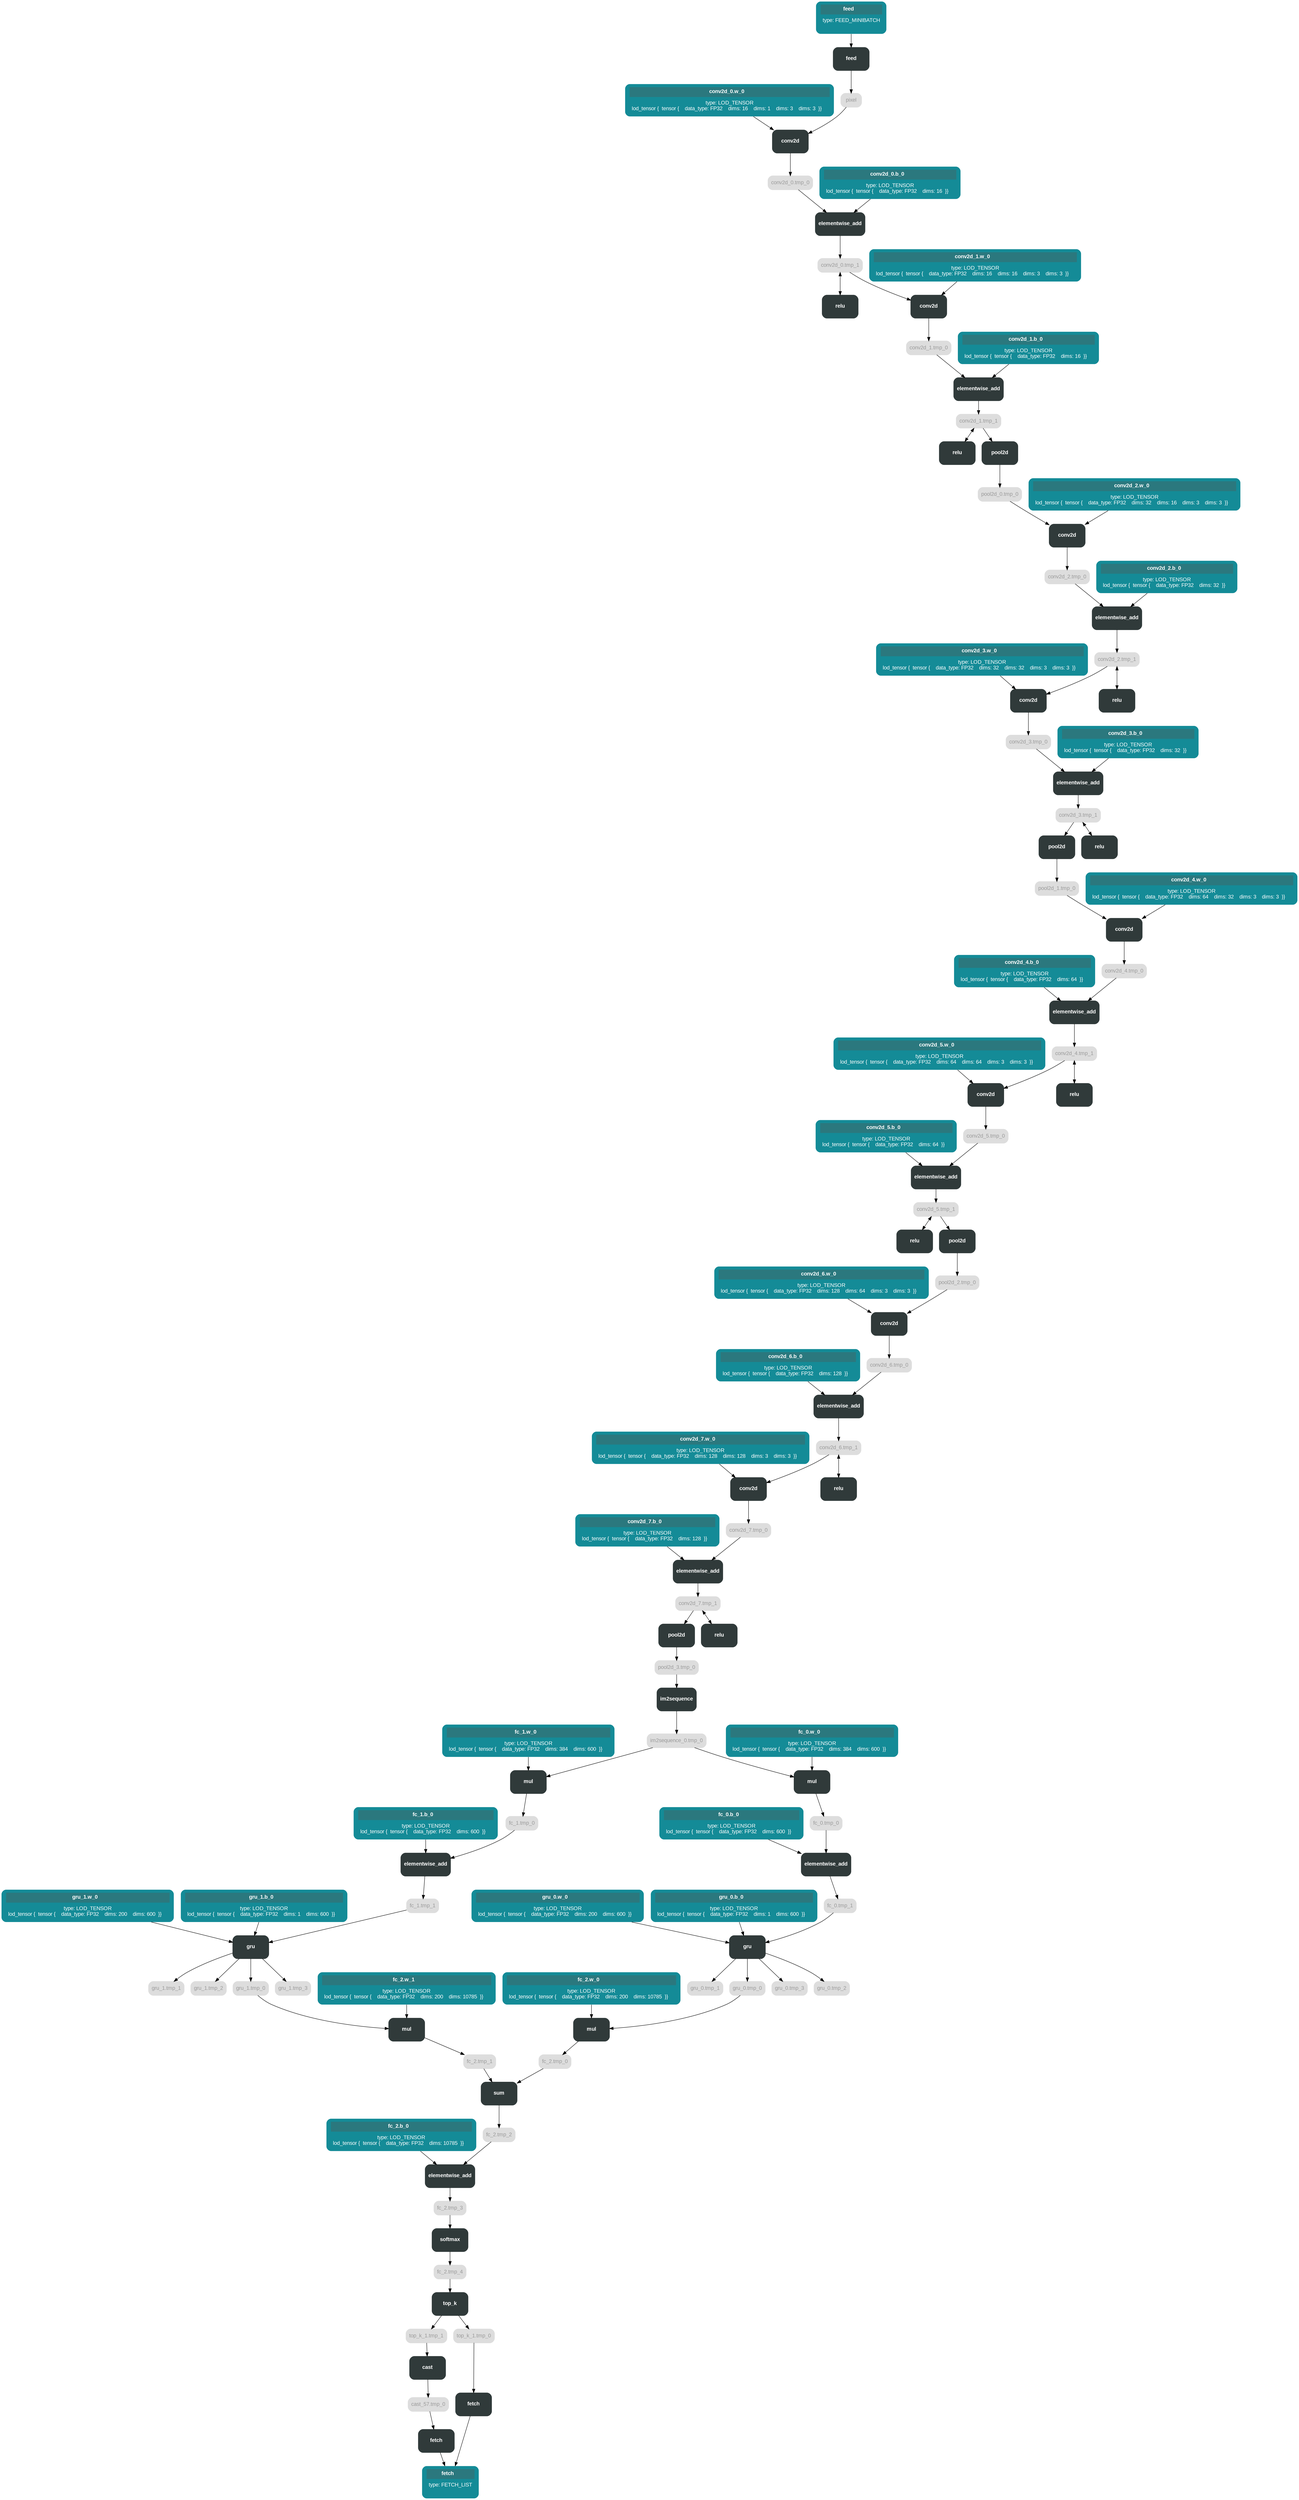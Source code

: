 digraph G {
title = "some graph"
rankdir="TB";
concentrate="true";
layout="dot";




op_87 [label=<<B>conv2d</B>> ,fontname="Arial",color="#303A3A",style="rounded, filled, bold",height="0.84",width="1.3",shape="box",fontcolor="#ffffff" ];
param_20 [label=<<table cellpadding="5">
  <tr>
    <td bgcolor="#2b787e">
    <b>
conv2d_7.b_0
    </b>
    </td>
  </tr>
  <tr>
    <td>
type: LOD_TENSOR<br />lod_tensor {
  tensor {
    data_type: FP32
    dims: 128
  }
}

    </td>  </tr>
</table>> ,fontname="Arial",color="#148b97",style="rounded,filled,bold",width="1.3",shape="none",fontcolor="#ffffff" ];
arg_51 [label="gru_1.tmp_1" ,color="#dddddd",fontcolor="#999999",shape="box",style="rounded,filled,bold",fontname="Arial" ];
param_21 [label=<<table cellpadding="5">
  <tr>
    <td bgcolor="#2b787e">
    <b>
conv2d_6.w_0
    </b>
    </td>
  </tr>
  <tr>
    <td>
type: LOD_TENSOR<br />lod_tensor {
  tensor {
    data_type: FP32
    dims: 128
    dims: 64
    dims: 3
    dims: 3
  }
}

    </td>  </tr>
</table>> ,fontname="Arial",color="#148b97",style="rounded,filled,bold",width="1.3",shape="none",fontcolor="#ffffff" ];
param_7 [label=<<table cellpadding="5">
  <tr>
    <td bgcolor="#2b787e">
    <b>
fc_1.w_0
    </b>
    </td>
  </tr>
  <tr>
    <td>
type: LOD_TENSOR<br />lod_tensor {
  tensor {
    data_type: FP32
    dims: 384
    dims: 600
  }
}

    </td>  </tr>
</table>> ,fontname="Arial",color="#148b97",style="rounded,filled,bold",width="1.3",shape="none",fontcolor="#ffffff" ];
op_100 [label=<<B>pool2d</B>> ,fontname="Arial",color="#303A3A",style="rounded, filled, bold",height="0.84",width="1.3",shape="box",fontcolor="#ffffff" ];
param_46 [label=<<table cellpadding="5">
  <tr>
    <td bgcolor="#2b787e">
    <b>
conv2d_0.w_0
    </b>
    </td>
  </tr>
  <tr>
    <td>
type: LOD_TENSOR<br />lod_tensor {
  tensor {
    data_type: FP32
    dims: 16
    dims: 1
    dims: 3
    dims: 3
  }
}

    </td>  </tr>
</table>> ,fontname="Arial",color="#148b97",style="rounded,filled,bold",width="1.3",shape="none",fontcolor="#ffffff" ];
param_30 [label=<<table cellpadding="5">
  <tr>
    <td bgcolor="#2b787e">
    <b>
fc_2.w_0
    </b>
    </td>
  </tr>
  <tr>
    <td>
type: LOD_TENSOR<br />lod_tensor {
  tensor {
    data_type: FP32
    dims: 200
    dims: 10785
  }
}

    </td>  </tr>
</table>> ,fontname="Arial",color="#148b97",style="rounded,filled,bold",width="1.3",shape="none",fontcolor="#ffffff" ];
arg_44 [label="pool2d_3.tmp_0" ,color="#dddddd",fontcolor="#999999",shape="box",style="rounded,filled,bold",fontname="Arial" ];
op_107 [label=<<B>gru</B>> ,fontname="Arial",color="#303A3A",style="rounded, filled, bold",height="0.84",width="1.3",shape="box",fontcolor="#ffffff" ];
op_73 [label=<<B>conv2d</B>> ,fontname="Arial",color="#303A3A",style="rounded, filled, bold",height="0.84",width="1.3",shape="box",fontcolor="#ffffff" ];
op_81 [label=<<B>elementwise_add</B>> ,fontname="Arial",color="#303A3A",style="rounded, filled, bold",height="0.84",width="1.3",shape="box",fontcolor="#ffffff" ];
arg_64 [label="conv2d_0.tmp_1" ,color="#dddddd",fontcolor="#999999",shape="box",style="rounded,filled,bold",fontname="Arial" ];
arg_22 [label="fc_0.tmp_0" ,color="#dddddd",fontcolor="#999999",shape="box",style="rounded,filled,bold",fontname="Arial" ];
op_91 [label=<<B>elementwise_add</B>> ,fontname="Arial",color="#303A3A",style="rounded, filled, bold",height="0.84",width="1.3",shape="box",fontcolor="#ffffff" ];
op_78 [label=<<B>relu</B>> ,fontname="Arial",color="#303A3A",style="rounded, filled, bold",height="0.84",width="1.3",shape="box",fontcolor="#ffffff" ];
arg_3 [label="fc_2.tmp_0" ,color="#dddddd",fontcolor="#999999",shape="box",style="rounded,filled,bold",fontname="Arial" ];
arg_70 [label="conv2d_5.tmp_1" ,color="#dddddd",fontcolor="#999999",shape="box",style="rounded,filled,bold",fontname="Arial" ];
arg_55 [label="conv2d_4.tmp_0" ,color="#dddddd",fontcolor="#999999",shape="box",style="rounded,filled,bold",fontname="Arial" ];
op_116 [label=<<B>fetch</B>> ,fontname="Arial",color="#303A3A",style="rounded, filled, bold",height="0.84",width="1.3",shape="box",fontcolor="#ffffff" ];
op_96 [label=<<B>relu</B>> ,fontname="Arial",color="#303A3A",style="rounded, filled, bold",height="0.84",width="1.3",shape="box",fontcolor="#ffffff" ];
arg_67 [label="conv2d_3.tmp_0" ,color="#dddddd",fontcolor="#999999",shape="box",style="rounded,filled,bold",fontname="Arial" ];
arg_27 [label="gru_1.tmp_2" ,color="#dddddd",fontcolor="#999999",shape="box",style="rounded,filled,bold",fontname="Arial" ];
op_79 [label=<<B>pool2d</B>> ,fontname="Arial",color="#303A3A",style="rounded, filled, bold",height="0.84",width="1.3",shape="box",fontcolor="#ffffff" ];
op_113 [label=<<B>top_k</B>> ,fontname="Arial",color="#303A3A",style="rounded, filled, bold",height="0.84",width="1.3",shape="box",fontcolor="#ffffff" ];
op_92 [label=<<B>relu</B>> ,fontname="Arial",color="#303A3A",style="rounded, filled, bold",height="0.84",width="1.3",shape="box",fontcolor="#ffffff" ];
op_110 [label=<<B>sum</B>> ,fontname="Arial",color="#303A3A",style="rounded, filled, bold",height="0.84",width="1.3",shape="box",fontcolor="#ffffff" ];
op_74 [label=<<B>elementwise_add</B>> ,fontname="Arial",color="#303A3A",style="rounded, filled, bold",height="0.84",width="1.3",shape="box",fontcolor="#ffffff" ];
param_13 [label=<<table cellpadding="5">
  <tr>
    <td bgcolor="#2b787e">
    <b>
fc_0.b_0
    </b>
    </td>
  </tr>
  <tr>
    <td>
type: LOD_TENSOR<br />lod_tensor {
  tensor {
    data_type: FP32
    dims: 600
  }
}

    </td>  </tr>
</table>> ,fontname="Arial",color="#148b97",style="rounded,filled,bold",width="1.3",shape="none",fontcolor="#ffffff" ];
op_97 [label=<<B>conv2d</B>> ,fontname="Arial",color="#303A3A",style="rounded, filled, bold",height="0.84",width="1.3",shape="box",fontcolor="#ffffff" ];
op_102 [label=<<B>mul</B>> ,fontname="Arial",color="#303A3A",style="rounded, filled, bold",height="0.84",width="1.3",shape="box",fontcolor="#ffffff" ];
param_2 [label=<<table cellpadding="5">
  <tr>
    <td bgcolor="#2b787e">
    <b>
conv2d_5.b_0
    </b>
    </td>
  </tr>
  <tr>
    <td>
type: LOD_TENSOR<br />lod_tensor {
  tensor {
    data_type: FP32
    dims: 64
  }
}

    </td>  </tr>
</table>> ,fontname="Arial",color="#148b97",style="rounded,filled,bold",width="1.3",shape="none",fontcolor="#ffffff" ];
arg_63 [label="conv2d_0.tmp_0" ,color="#dddddd",fontcolor="#999999",shape="box",style="rounded,filled,bold",fontname="Arial" ];
param_25 [label=<<table cellpadding="5">
  <tr>
    <td bgcolor="#2b787e">
    <b>
gru_0.w_0
    </b>
    </td>
  </tr>
  <tr>
    <td>
type: LOD_TENSOR<br />lod_tensor {
  tensor {
    data_type: FP32
    dims: 200
    dims: 600
  }
}

    </td>  </tr>
</table>> ,fontname="Arial",color="#148b97",style="rounded,filled,bold",width="1.3",shape="none",fontcolor="#ffffff" ];
arg_37 [label="im2sequence_0.tmp_0" ,color="#dddddd",fontcolor="#999999",shape="box",style="rounded,filled,bold",fontname="Arial" ];
arg_9 [label="fc_2.tmp_3" ,color="#dddddd",fontcolor="#999999",shape="box",style="rounded,filled,bold",fontname="Arial" ];
op_106 [label=<<B>gru</B>> ,fontname="Arial",color="#303A3A",style="rounded, filled, bold",height="0.84",width="1.3",shape="box",fontcolor="#ffffff" ];
param_47 [label=<<table cellpadding="5">
  <tr>
    <td bgcolor="#2b787e">
    <b>
gru_1.w_0
    </b>
    </td>
  </tr>
  <tr>
    <td>
type: LOD_TENSOR<br />lod_tensor {
  tensor {
    data_type: FP32
    dims: 200
    dims: 600
  }
}

    </td>  </tr>
</table>> ,fontname="Arial",color="#148b97",style="rounded,filled,bold",width="1.3",shape="none",fontcolor="#ffffff" ];
op_75 [label=<<B>relu</B>> ,fontname="Arial",color="#303A3A",style="rounded, filled, bold",height="0.84",width="1.3",shape="box",fontcolor="#ffffff" ];
param_61 [label=<<table cellpadding="5">
  <tr>
    <td bgcolor="#2b787e">
    <b>
conv2d_0.b_0
    </b>
    </td>
  </tr>
  <tr>
    <td>
type: LOD_TENSOR<br />lod_tensor {
  tensor {
    data_type: FP32
    dims: 16
  }
}

    </td>  </tr>
</table>> ,fontname="Arial",color="#148b97",style="rounded,filled,bold",width="1.3",shape="none",fontcolor="#ffffff" ];
param_4 [label=<<table cellpadding="5">
  <tr>
    <td bgcolor="#2b787e">
    <b>
feed
    </b>
    </td>
  </tr>
  <tr>
    <td>
type: FEED_MINIBATCH<br />
    </td>  </tr>
</table>> ,fontname="Arial",color="#148b97",style="rounded,filled,bold",width="1.3",shape="none",fontcolor="#ffffff" ];
arg_57 [label="conv2d_2.tmp_0" ,color="#dddddd",fontcolor="#999999",shape="box",style="rounded,filled,bold",fontname="Arial" ];
op_111 [label=<<B>elementwise_add</B>> ,fontname="Arial",color="#303A3A",style="rounded, filled, bold",height="0.84",width="1.3",shape="box",fontcolor="#ffffff" ];
op_101 [label=<<B>im2sequence</B>> ,fontname="Arial",color="#303A3A",style="rounded, filled, bold",height="0.84",width="1.3",shape="box",fontcolor="#ffffff" ];
op_80 [label=<<B>conv2d</B>> ,fontname="Arial",color="#303A3A",style="rounded, filled, bold",height="0.84",width="1.3",shape="box",fontcolor="#ffffff" ];
arg_69 [label="conv2d_3.tmp_1" ,color="#dddddd",fontcolor="#999999",shape="box",style="rounded,filled,bold",fontname="Arial" ];
arg_23 [label="conv2d_6.tmp_1" ,color="#dddddd",fontcolor="#999999",shape="box",style="rounded,filled,bold",fontname="Arial" ];
op_104 [label=<<B>mul</B>> ,fontname="Arial",color="#303A3A",style="rounded, filled, bold",height="0.84",width="1.3",shape="box",fontcolor="#ffffff" ];
arg_53 [label="gru_1.tmp_0" ,color="#dddddd",fontcolor="#999999",shape="box",style="rounded,filled,bold",fontname="Arial" ];
param_62 [label=<<table cellpadding="5">
  <tr>
    <td bgcolor="#2b787e">
    <b>
conv2d_3.w_0
    </b>
    </td>
  </tr>
  <tr>
    <td>
type: LOD_TENSOR<br />lod_tensor {
  tensor {
    data_type: FP32
    dims: 32
    dims: 32
    dims: 3
    dims: 3
  }
}

    </td>  </tr>
</table>> ,fontname="Arial",color="#148b97",style="rounded,filled,bold",width="1.3",shape="none",fontcolor="#ffffff" ];
arg_26 [label="conv2d_2.tmp_1" ,color="#dddddd",fontcolor="#999999",shape="box",style="rounded,filled,bold",fontname="Arial" ];
op_72 [label=<<B>feed</B>> ,fontname="Arial",color="#303A3A",style="rounded, filled, bold",height="0.84",width="1.3",shape="box",fontcolor="#ffffff" ];
arg_40 [label="conv2d_4.tmp_1" ,color="#dddddd",fontcolor="#999999",shape="box",style="rounded,filled,bold",fontname="Arial" ];
arg_29 [label="fc_2.tmp_4" ,color="#dddddd",fontcolor="#999999",shape="box",style="rounded,filled,bold",fontname="Arial" ];
arg_10 [label="fc_0.tmp_1" ,color="#dddddd",fontcolor="#999999",shape="box",style="rounded,filled,bold",fontname="Arial" ];
arg_35 [label="gru_0.tmp_1" ,color="#dddddd",fontcolor="#999999",shape="box",style="rounded,filled,bold",fontname="Arial" ];
arg_68 [label="conv2d_6.tmp_0" ,color="#dddddd",fontcolor="#999999",shape="box",style="rounded,filled,bold",fontname="Arial" ];
op_105 [label=<<B>elementwise_add</B>> ,fontname="Arial",color="#303A3A",style="rounded, filled, bold",height="0.84",width="1.3",shape="box",fontcolor="#ffffff" ];
arg_48 [label="gru_0.tmp_0" ,color="#dddddd",fontcolor="#999999",shape="box",style="rounded,filled,bold",fontname="Arial" ];
param_56 [label=<<table cellpadding="5">
  <tr>
    <td bgcolor="#2b787e">
    <b>
fc_0.w_0
    </b>
    </td>
  </tr>
  <tr>
    <td>
type: LOD_TENSOR<br />lod_tensor {
  tensor {
    data_type: FP32
    dims: 384
    dims: 600
  }
}

    </td>  </tr>
</table>> ,fontname="Arial",color="#148b97",style="rounded,filled,bold",width="1.3",shape="none",fontcolor="#ffffff" ];
arg_33 [label="fc_2.tmp_1" ,color="#dddddd",fontcolor="#999999",shape="box",style="rounded,filled,bold",fontname="Arial" ];
op_95 [label=<<B>elementwise_add</B>> ,fontname="Arial",color="#303A3A",style="rounded, filled, bold",height="0.84",width="1.3",shape="box",fontcolor="#ffffff" ];
param_60 [label=<<table cellpadding="5">
  <tr>
    <td bgcolor="#2b787e">
    <b>
conv2d_4.b_0
    </b>
    </td>
  </tr>
  <tr>
    <td>
type: LOD_TENSOR<br />lod_tensor {
  tensor {
    data_type: FP32
    dims: 64
  }
}

    </td>  </tr>
</table>> ,fontname="Arial",color="#148b97",style="rounded,filled,bold",width="1.3",shape="none",fontcolor="#ffffff" ];
param_34 [label=<<table cellpadding="5">
  <tr>
    <td bgcolor="#2b787e">
    <b>
fc_2.w_1
    </b>
    </td>
  </tr>
  <tr>
    <td>
type: LOD_TENSOR<br />lod_tensor {
  tensor {
    data_type: FP32
    dims: 200
    dims: 10785
  }
}

    </td>  </tr>
</table>> ,fontname="Arial",color="#148b97",style="rounded,filled,bold",width="1.3",shape="none",fontcolor="#ffffff" ];
op_86 [label=<<B>pool2d</B>> ,fontname="Arial",color="#303A3A",style="rounded, filled, bold",height="0.84",width="1.3",shape="box",fontcolor="#ffffff" ];
param_66 [label=<<table cellpadding="5">
  <tr>
    <td bgcolor="#2b787e">
    <b>
conv2d_2.b_0
    </b>
    </td>
  </tr>
  <tr>
    <td>
type: LOD_TENSOR<br />lod_tensor {
  tensor {
    data_type: FP32
    dims: 32
  }
}

    </td>  </tr>
</table>> ,fontname="Arial",color="#148b97",style="rounded,filled,bold",width="1.3",shape="none",fontcolor="#ffffff" ];
arg_41 [label="pool2d_2.tmp_0" ,color="#dddddd",fontcolor="#999999",shape="box",style="rounded,filled,bold",fontname="Arial" ];
param_12 [label=<<table cellpadding="5">
  <tr>
    <td bgcolor="#2b787e">
    <b>
gru_0.b_0
    </b>
    </td>
  </tr>
  <tr>
    <td>
type: LOD_TENSOR<br />lod_tensor {
  tensor {
    data_type: FP32
    dims: 1
    dims: 600
  }
}

    </td>  </tr>
</table>> ,fontname="Arial",color="#148b97",style="rounded,filled,bold",width="1.3",shape="none",fontcolor="#ffffff" ];
arg_1 [label="fc_2.tmp_2" ,color="#dddddd",fontcolor="#999999",shape="box",style="rounded,filled,bold",fontname="Arial" ];
arg_18 [label="gru_0.tmp_3" ,color="#dddddd",fontcolor="#999999",shape="box",style="rounded,filled,bold",fontname="Arial" ];
arg_17 [label="conv2d_7.tmp_1" ,color="#dddddd",fontcolor="#999999",shape="box",style="rounded,filled,bold",fontname="Arial" ];
op_88 [label=<<B>elementwise_add</B>> ,fontname="Arial",color="#303A3A",style="rounded, filled, bold",height="0.84",width="1.3",shape="box",fontcolor="#ffffff" ];
op_76 [label=<<B>conv2d</B>> ,fontname="Arial",color="#303A3A",style="rounded, filled, bold",height="0.84",width="1.3",shape="box",fontcolor="#ffffff" ];
arg_50 [label="top_k_1.tmp_1" ,color="#dddddd",fontcolor="#999999",shape="box",style="rounded,filled,bold",fontname="Arial" ];
param_14 [label=<<table cellpadding="5">
  <tr>
    <td bgcolor="#2b787e">
    <b>
conv2d_1.w_0
    </b>
    </td>
  </tr>
  <tr>
    <td>
type: LOD_TENSOR<br />lod_tensor {
  tensor {
    data_type: FP32
    dims: 16
    dims: 16
    dims: 3
    dims: 3
  }
}

    </td>  </tr>
</table>> ,fontname="Arial",color="#148b97",style="rounded,filled,bold",width="1.3",shape="none",fontcolor="#ffffff" ];
param_11 [label=<<table cellpadding="5">
  <tr>
    <td bgcolor="#2b787e">
    <b>
fc_1.b_0
    </b>
    </td>
  </tr>
  <tr>
    <td>
type: LOD_TENSOR<br />lod_tensor {
  tensor {
    data_type: FP32
    dims: 600
  }
}

    </td>  </tr>
</table>> ,fontname="Arial",color="#148b97",style="rounded,filled,bold",width="1.3",shape="none",fontcolor="#ffffff" ];
op_84 [label=<<B>elementwise_add</B>> ,fontname="Arial",color="#303A3A",style="rounded, filled, bold",height="0.84",width="1.3",shape="box",fontcolor="#ffffff" ];
op_85 [label=<<B>relu</B>> ,fontname="Arial",color="#303A3A",style="rounded, filled, bold",height="0.84",width="1.3",shape="box",fontcolor="#ffffff" ];
op_90 [label=<<B>conv2d</B>> ,fontname="Arial",color="#303A3A",style="rounded, filled, bold",height="0.84",width="1.3",shape="box",fontcolor="#ffffff" ];
param_24 [label=<<table cellpadding="5">
  <tr>
    <td bgcolor="#2b787e">
    <b>
conv2d_5.w_0
    </b>
    </td>
  </tr>
  <tr>
    <td>
type: LOD_TENSOR<br />lod_tensor {
  tensor {
    data_type: FP32
    dims: 64
    dims: 64
    dims: 3
    dims: 3
  }
}

    </td>  </tr>
</table>> ,fontname="Arial",color="#148b97",style="rounded,filled,bold",width="1.3",shape="none",fontcolor="#ffffff" ];
op_103 [label=<<B>elementwise_add</B>> ,fontname="Arial",color="#303A3A",style="rounded, filled, bold",height="0.84",width="1.3",shape="box",fontcolor="#ffffff" ];
arg_58 [label="pool2d_1.tmp_0" ,color="#dddddd",fontcolor="#999999",shape="box",style="rounded,filled,bold",fontname="Arial" ];
arg_65 [label="conv2d_1.tmp_0" ,color="#dddddd",fontcolor="#999999",shape="box",style="rounded,filled,bold",fontname="Arial" ];
op_109 [label=<<B>mul</B>> ,fontname="Arial",color="#303A3A",style="rounded, filled, bold",height="0.84",width="1.3",shape="box",fontcolor="#ffffff" ];
arg_52 [label="pool2d_0.tmp_0" ,color="#dddddd",fontcolor="#999999",shape="box",style="rounded,filled,bold",fontname="Arial" ];
arg_42 [label="pixel" ,color="#dddddd",fontcolor="#999999",shape="box",style="rounded,filled,bold",fontname="Arial" ];
param_8 [label=<<table cellpadding="5">
  <tr>
    <td bgcolor="#2b787e">
    <b>
conv2d_1.b_0
    </b>
    </td>
  </tr>
  <tr>
    <td>
type: LOD_TENSOR<br />lod_tensor {
  tensor {
    data_type: FP32
    dims: 16
  }
}

    </td>  </tr>
</table>> ,fontname="Arial",color="#148b97",style="rounded,filled,bold",width="1.3",shape="none",fontcolor="#ffffff" ];
op_77 [label=<<B>elementwise_add</B>> ,fontname="Arial",color="#303A3A",style="rounded, filled, bold",height="0.84",width="1.3",shape="box",fontcolor="#ffffff" ];
param_5 [label=<<table cellpadding="5">
  <tr>
    <td bgcolor="#2b787e">
    <b>
fc_2.b_0
    </b>
    </td>
  </tr>
  <tr>
    <td>
type: LOD_TENSOR<br />lod_tensor {
  tensor {
    data_type: FP32
    dims: 10785
  }
}

    </td>  </tr>
</table>> ,fontname="Arial",color="#148b97",style="rounded,filled,bold",width="1.3",shape="none",fontcolor="#ffffff" ];
param_39 [label=<<table cellpadding="5">
  <tr>
    <td bgcolor="#2b787e">
    <b>
gru_1.b_0
    </b>
    </td>
  </tr>
  <tr>
    <td>
type: LOD_TENSOR<br />lod_tensor {
  tensor {
    data_type: FP32
    dims: 1
    dims: 600
  }
}

    </td>  </tr>
</table>> ,fontname="Arial",color="#148b97",style="rounded,filled,bold",width="1.3",shape="none",fontcolor="#ffffff" ];
op_89 [label=<<B>relu</B>> ,fontname="Arial",color="#303A3A",style="rounded, filled, bold",height="0.84",width="1.3",shape="box",fontcolor="#ffffff" ];
param_43 [label=<<table cellpadding="5">
  <tr>
    <td bgcolor="#2b787e">
    <b>
conv2d_4.w_0
    </b>
    </td>
  </tr>
  <tr>
    <td>
type: LOD_TENSOR<br />lod_tensor {
  tensor {
    data_type: FP32
    dims: 64
    dims: 32
    dims: 3
    dims: 3
  }
}

    </td>  </tr>
</table>> ,fontname="Arial",color="#148b97",style="rounded,filled,bold",width="1.3",shape="none",fontcolor="#ffffff" ];
arg_6 [label="fc_1.tmp_1" ,color="#dddddd",fontcolor="#999999",shape="box",style="rounded,filled,bold",fontname="Arial" ];
arg_19 [label="conv2d_7.tmp_0" ,color="#dddddd",fontcolor="#999999",shape="box",style="rounded,filled,bold",fontname="Arial" ];
arg_59 [label="cast_57.tmp_0" ,color="#dddddd",fontcolor="#999999",shape="box",style="rounded,filled,bold",fontname="Arial" ];
op_115 [label=<<B>fetch</B>> ,fontname="Arial",color="#303A3A",style="rounded, filled, bold",height="0.84",width="1.3",shape="box",fontcolor="#ffffff" ];
arg_32 [label="fc_1.tmp_0" ,color="#dddddd",fontcolor="#999999",shape="box",style="rounded,filled,bold",fontname="Arial" ];
op_99 [label=<<B>relu</B>> ,fontname="Arial",color="#303A3A",style="rounded, filled, bold",height="0.84",width="1.3",shape="box",fontcolor="#ffffff" ];
arg_36 [label="gru_0.tmp_2" ,color="#dddddd",fontcolor="#999999",shape="box",style="rounded,filled,bold",fontname="Arial" ];
op_93 [label=<<B>pool2d</B>> ,fontname="Arial",color="#303A3A",style="rounded, filled, bold",height="0.84",width="1.3",shape="box",fontcolor="#ffffff" ];
arg_38 [label="top_k_1.tmp_0" ,color="#dddddd",fontcolor="#999999",shape="box",style="rounded,filled,bold",fontname="Arial" ];
op_98 [label=<<B>elementwise_add</B>> ,fontname="Arial",color="#303A3A",style="rounded, filled, bold",height="0.84",width="1.3",shape="box",fontcolor="#ffffff" ];
param_16 [label=<<table cellpadding="5">
  <tr>
    <td bgcolor="#2b787e">
    <b>
conv2d_7.w_0
    </b>
    </td>
  </tr>
  <tr>
    <td>
type: LOD_TENSOR<br />lod_tensor {
  tensor {
    data_type: FP32
    dims: 128
    dims: 128
    dims: 3
    dims: 3
  }
}

    </td>  </tr>
</table>> ,fontname="Arial",color="#148b97",style="rounded,filled,bold",width="1.3",shape="none",fontcolor="#ffffff" ];
arg_31 [label="conv2d_5.tmp_0" ,color="#dddddd",fontcolor="#999999",shape="box",style="rounded,filled,bold",fontname="Arial" ];
op_94 [label=<<B>conv2d</B>> ,fontname="Arial",color="#303A3A",style="rounded, filled, bold",height="0.84",width="1.3",shape="box",fontcolor="#ffffff" ];
param_71 [label=<<table cellpadding="5">
  <tr>
    <td bgcolor="#2b787e">
    <b>
conv2d_6.b_0
    </b>
    </td>
  </tr>
  <tr>
    <td>
type: LOD_TENSOR<br />lod_tensor {
  tensor {
    data_type: FP32
    dims: 128
  }
}

    </td>  </tr>
</table>> ,fontname="Arial",color="#148b97",style="rounded,filled,bold",width="1.3",shape="none",fontcolor="#ffffff" ];
op_112 [label=<<B>softmax</B>> ,fontname="Arial",color="#303A3A",style="rounded, filled, bold",height="0.84",width="1.3",shape="box",fontcolor="#ffffff" ];
param_15 [label=<<table cellpadding="5">
  <tr>
    <td bgcolor="#2b787e">
    <b>
fetch
    </b>
    </td>
  </tr>
  <tr>
    <td>
type: FETCH_LIST<br />
    </td>  </tr>
</table>> ,fontname="Arial",color="#148b97",style="rounded,filled,bold",width="1.3",shape="none",fontcolor="#ffffff" ];
op_83 [label=<<B>conv2d</B>> ,fontname="Arial",color="#303A3A",style="rounded, filled, bold",height="0.84",width="1.3",shape="box",fontcolor="#ffffff" ];
op_108 [label=<<B>mul</B>> ,fontname="Arial",color="#303A3A",style="rounded, filled, bold",height="0.84",width="1.3",shape="box",fontcolor="#ffffff" ];
op_114 [label=<<B>cast</B>> ,fontname="Arial",color="#303A3A",style="rounded, filled, bold",height="0.84",width="1.3",shape="box",fontcolor="#ffffff" ];
param_54 [label=<<table cellpadding="5">
  <tr>
    <td bgcolor="#2b787e">
    <b>
conv2d_3.b_0
    </b>
    </td>
  </tr>
  <tr>
    <td>
type: LOD_TENSOR<br />lod_tensor {
  tensor {
    data_type: FP32
    dims: 32
  }
}

    </td>  </tr>
</table>> ,fontname="Arial",color="#148b97",style="rounded,filled,bold",width="1.3",shape="none",fontcolor="#ffffff" ];
arg_49 [label="conv2d_1.tmp_1" ,color="#dddddd",fontcolor="#999999",shape="box",style="rounded,filled,bold",fontname="Arial" ];
param_28 [label=<<table cellpadding="5">
  <tr>
    <td bgcolor="#2b787e">
    <b>
conv2d_2.w_0
    </b>
    </td>
  </tr>
  <tr>
    <td>
type: LOD_TENSOR<br />lod_tensor {
  tensor {
    data_type: FP32
    dims: 32
    dims: 16
    dims: 3
    dims: 3
  }
}

    </td>  </tr>
</table>> ,fontname="Arial",color="#148b97",style="rounded,filled,bold",width="1.3",shape="none",fontcolor="#ffffff" ];
op_82 [label=<<B>relu</B>> ,fontname="Arial",color="#303A3A",style="rounded, filled, bold",height="0.84",width="1.3",shape="box",fontcolor="#ffffff" ];
arg_45 [label="gru_1.tmp_3" ,color="#dddddd",fontcolor="#999999",shape="box",style="rounded,filled,bold",fontname="Arial" ];
param_4 -> op_72 [color="#00000"]
op_72 -> arg_42 [color="#00000"]
param_46 -> op_73 [color="#00000"]
arg_42 -> op_73 [color="#00000"]
op_73 -> arg_63 [color="#00000"]
arg_63 -> op_74 [color="#00000"]
param_61 -> op_74 [color="#00000"]
op_74 -> arg_64 [color="#00000"]
arg_64 -> op_75 [color="#00000"]
op_75 -> arg_64 [color="#00000"]
param_14 -> op_76 [color="#00000"]
arg_64 -> op_76 [color="#00000"]
op_76 -> arg_65 [color="#00000"]
arg_65 -> op_77 [color="#00000"]
param_8 -> op_77 [color="#00000"]
op_77 -> arg_49 [color="#00000"]
arg_49 -> op_78 [color="#00000"]
op_78 -> arg_49 [color="#00000"]
arg_49 -> op_79 [color="#00000"]
op_79 -> arg_52 [color="#00000"]
param_28 -> op_80 [color="#00000"]
arg_52 -> op_80 [color="#00000"]
op_80 -> arg_57 [color="#00000"]
arg_57 -> op_81 [color="#00000"]
param_66 -> op_81 [color="#00000"]
op_81 -> arg_26 [color="#00000"]
arg_26 -> op_82 [color="#00000"]
op_82 -> arg_26 [color="#00000"]
param_62 -> op_83 [color="#00000"]
arg_26 -> op_83 [color="#00000"]
op_83 -> arg_67 [color="#00000"]
arg_67 -> op_84 [color="#00000"]
param_54 -> op_84 [color="#00000"]
op_84 -> arg_69 [color="#00000"]
arg_69 -> op_85 [color="#00000"]
op_85 -> arg_69 [color="#00000"]
arg_69 -> op_86 [color="#00000"]
op_86 -> arg_58 [color="#00000"]
param_43 -> op_87 [color="#00000"]
arg_58 -> op_87 [color="#00000"]
op_87 -> arg_55 [color="#00000"]
arg_55 -> op_88 [color="#00000"]
param_60 -> op_88 [color="#00000"]
op_88 -> arg_40 [color="#00000"]
arg_40 -> op_89 [color="#00000"]
op_89 -> arg_40 [color="#00000"]
param_24 -> op_90 [color="#00000"]
arg_40 -> op_90 [color="#00000"]
op_90 -> arg_31 [color="#00000"]
arg_31 -> op_91 [color="#00000"]
param_2 -> op_91 [color="#00000"]
op_91 -> arg_70 [color="#00000"]
arg_70 -> op_92 [color="#00000"]
op_92 -> arg_70 [color="#00000"]
arg_70 -> op_93 [color="#00000"]
op_93 -> arg_41 [color="#00000"]
param_21 -> op_94 [color="#00000"]
arg_41 -> op_94 [color="#00000"]
op_94 -> arg_68 [color="#00000"]
arg_68 -> op_95 [color="#00000"]
param_71 -> op_95 [color="#00000"]
op_95 -> arg_23 [color="#00000"]
arg_23 -> op_96 [color="#00000"]
op_96 -> arg_23 [color="#00000"]
param_16 -> op_97 [color="#00000"]
arg_23 -> op_97 [color="#00000"]
op_97 -> arg_19 [color="#00000"]
arg_19 -> op_98 [color="#00000"]
param_20 -> op_98 [color="#00000"]
op_98 -> arg_17 [color="#00000"]
arg_17 -> op_99 [color="#00000"]
op_99 -> arg_17 [color="#00000"]
arg_17 -> op_100 [color="#00000"]
op_100 -> arg_44 [color="#00000"]
arg_44 -> op_101 [color="#00000"]
op_101 -> arg_37 [color="#00000"]
arg_37 -> op_102 [color="#00000"]
param_56 -> op_102 [color="#00000"]
op_102 -> arg_22 [color="#00000"]
arg_22 -> op_103 [color="#00000"]
param_13 -> op_103 [color="#00000"]
op_103 -> arg_10 [color="#00000"]
arg_37 -> op_104 [color="#00000"]
param_7 -> op_104 [color="#00000"]
op_104 -> arg_32 [color="#00000"]
arg_32 -> op_105 [color="#00000"]
param_11 -> op_105 [color="#00000"]
op_105 -> arg_6 [color="#00000"]
param_12 -> op_106 [color="#00000"]
arg_10 -> op_106 [color="#00000"]
param_25 -> op_106 [color="#00000"]
op_106 -> arg_35 [color="#00000"]
op_106 -> arg_18 [color="#00000"]
op_106 -> arg_36 [color="#00000"]
op_106 -> arg_48 [color="#00000"]
param_39 -> op_107 [color="#00000"]
arg_6 -> op_107 [color="#00000"]
param_47 -> op_107 [color="#00000"]
op_107 -> arg_51 [color="#00000"]
op_107 -> arg_45 [color="#00000"]
op_107 -> arg_27 [color="#00000"]
op_107 -> arg_53 [color="#00000"]
arg_48 -> op_108 [color="#00000"]
param_30 -> op_108 [color="#00000"]
op_108 -> arg_3 [color="#00000"]
arg_53 -> op_109 [color="#00000"]
param_34 -> op_109 [color="#00000"]
op_109 -> arg_33 [color="#00000"]
arg_3 -> op_110 [color="#00000"]
arg_33 -> op_110 [color="#00000"]
op_110 -> arg_1 [color="#00000"]
arg_1 -> op_111 [color="#00000"]
param_5 -> op_111 [color="#00000"]
op_111 -> arg_9 [color="#00000"]
arg_9 -> op_112 [color="#00000"]
op_112 -> arg_29 [color="#00000"]
arg_29 -> op_113 [color="#00000"]
op_113 -> arg_50 [color="#00000"]
op_113 -> arg_38 [color="#00000"]
arg_50 -> op_114 [color="#00000"]
op_114 -> arg_59 [color="#00000"]
arg_38 -> op_115 [color="#00000"]
op_115 -> param_15 [color="#00000"]
arg_59 -> op_116 [color="#00000"]
op_116 -> param_15 [color="#00000"]
}
